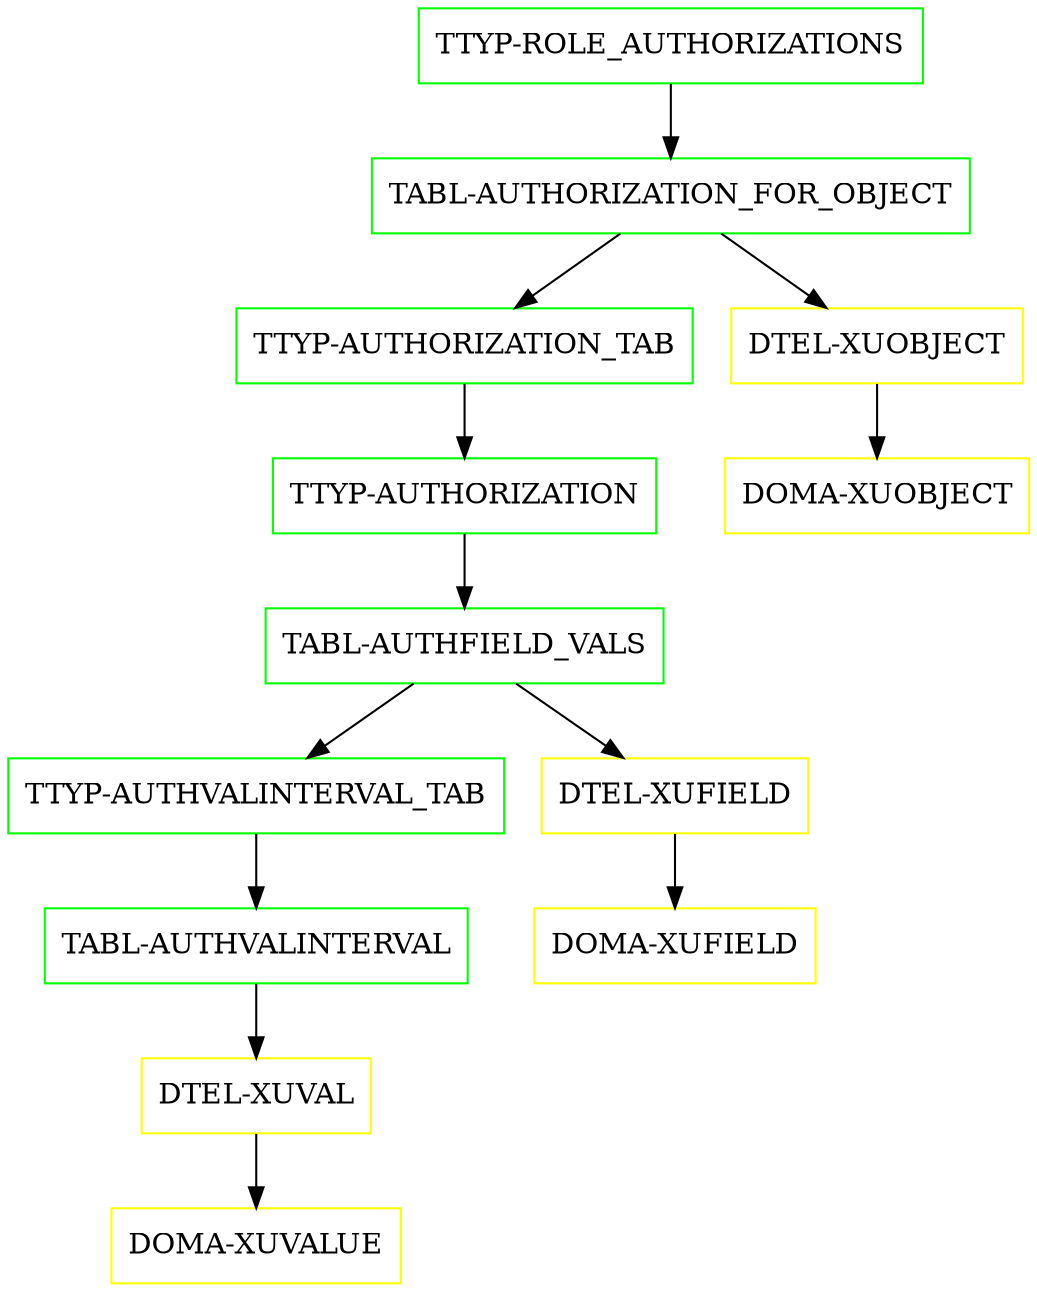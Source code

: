 digraph G {
  "TTYP-ROLE_AUTHORIZATIONS" [shape=box,color=green];
  "TABL-AUTHORIZATION_FOR_OBJECT" [shape=box,color=green,URL="./TABL_AUTHORIZATION_FOR_OBJECT.html"];
  "TTYP-AUTHORIZATION_TAB" [shape=box,color=green,URL="./TTYP_AUTHORIZATION_TAB.html"];
  "TTYP-AUTHORIZATION" [shape=box,color=green,URL="./TTYP_AUTHORIZATION.html"];
  "TABL-AUTHFIELD_VALS" [shape=box,color=green,URL="./TABL_AUTHFIELD_VALS.html"];
  "TTYP-AUTHVALINTERVAL_TAB" [shape=box,color=green,URL="./TTYP_AUTHVALINTERVAL_TAB.html"];
  "TABL-AUTHVALINTERVAL" [shape=box,color=green,URL="./TABL_AUTHVALINTERVAL.html"];
  "DTEL-XUVAL" [shape=box,color=yellow,URL="./DTEL_XUVAL.html"];
  "DOMA-XUVALUE" [shape=box,color=yellow,URL="./DOMA_XUVALUE.html"];
  "DTEL-XUFIELD" [shape=box,color=yellow,URL="./DTEL_XUFIELD.html"];
  "DOMA-XUFIELD" [shape=box,color=yellow,URL="./DOMA_XUFIELD.html"];
  "DTEL-XUOBJECT" [shape=box,color=yellow,URL="./DTEL_XUOBJECT.html"];
  "DOMA-XUOBJECT" [shape=box,color=yellow,URL="./DOMA_XUOBJECT.html"];
  "TTYP-ROLE_AUTHORIZATIONS" -> "TABL-AUTHORIZATION_FOR_OBJECT";
  "TABL-AUTHORIZATION_FOR_OBJECT" -> "DTEL-XUOBJECT";
  "TABL-AUTHORIZATION_FOR_OBJECT" -> "TTYP-AUTHORIZATION_TAB";
  "TTYP-AUTHORIZATION_TAB" -> "TTYP-AUTHORIZATION";
  "TTYP-AUTHORIZATION" -> "TABL-AUTHFIELD_VALS";
  "TABL-AUTHFIELD_VALS" -> "DTEL-XUFIELD";
  "TABL-AUTHFIELD_VALS" -> "TTYP-AUTHVALINTERVAL_TAB";
  "TTYP-AUTHVALINTERVAL_TAB" -> "TABL-AUTHVALINTERVAL";
  "TABL-AUTHVALINTERVAL" -> "DTEL-XUVAL";
  "DTEL-XUVAL" -> "DOMA-XUVALUE";
  "DTEL-XUFIELD" -> "DOMA-XUFIELD";
  "DTEL-XUOBJECT" -> "DOMA-XUOBJECT";
}
